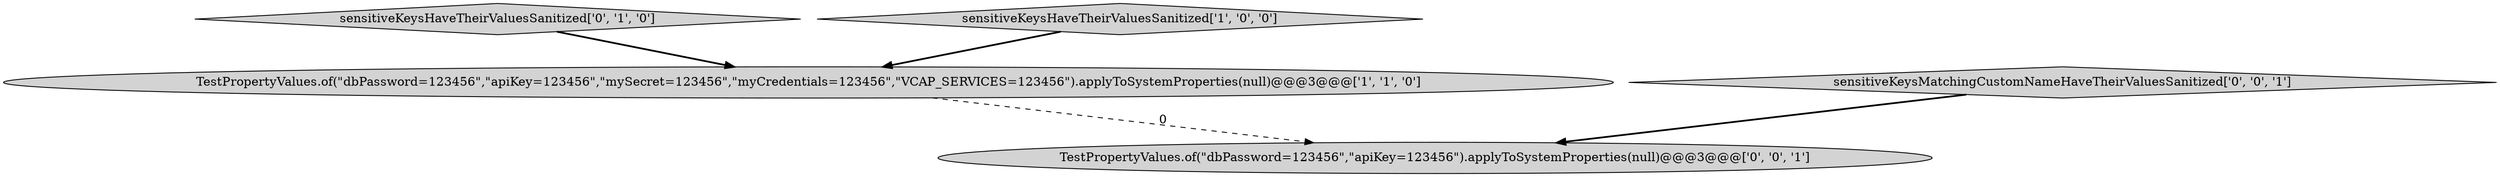 digraph {
2 [style = filled, label = "sensitiveKeysHaveTheirValuesSanitized['0', '1', '0']", fillcolor = lightgray, shape = diamond image = "AAA0AAABBB2BBB"];
4 [style = filled, label = "TestPropertyValues.of(\"dbPassword=123456\",\"apiKey=123456\").applyToSystemProperties(null)@@@3@@@['0', '0', '1']", fillcolor = lightgray, shape = ellipse image = "AAA0AAABBB3BBB"];
0 [style = filled, label = "sensitiveKeysHaveTheirValuesSanitized['1', '0', '0']", fillcolor = lightgray, shape = diamond image = "AAA0AAABBB1BBB"];
3 [style = filled, label = "sensitiveKeysMatchingCustomNameHaveTheirValuesSanitized['0', '0', '1']", fillcolor = lightgray, shape = diamond image = "AAA0AAABBB3BBB"];
1 [style = filled, label = "TestPropertyValues.of(\"dbPassword=123456\",\"apiKey=123456\",\"mySecret=123456\",\"myCredentials=123456\",\"VCAP_SERVICES=123456\").applyToSystemProperties(null)@@@3@@@['1', '1', '0']", fillcolor = lightgray, shape = ellipse image = "AAA0AAABBB1BBB"];
1->4 [style = dashed, label="0"];
2->1 [style = bold, label=""];
3->4 [style = bold, label=""];
0->1 [style = bold, label=""];
}
